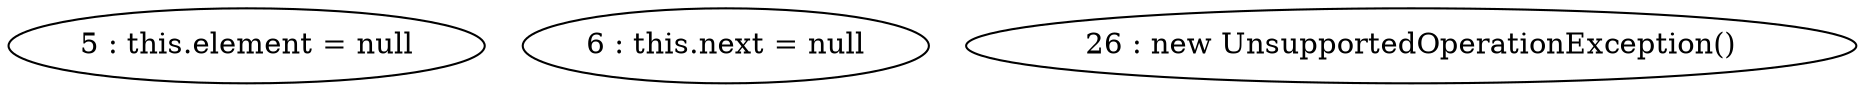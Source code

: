 digraph G {
"5 : this.element = null"
"6 : this.next = null"
"26 : new UnsupportedOperationException()"
}